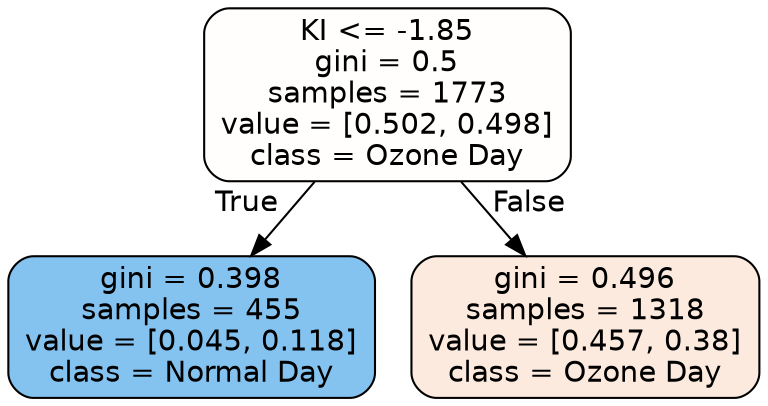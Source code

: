 digraph Tree {
node [shape=box, style="filled, rounded", color="black", fontname=helvetica] ;
edge [fontname=helvetica] ;
0 [label="KI <= -1.85\ngini = 0.5\nsamples = 1773\nvalue = [0.502, 0.498]\nclass = Ozone Day", fillcolor="#fffefd"] ;
1 [label="gini = 0.398\nsamples = 455\nvalue = [0.045, 0.118]\nclass = Normal Day", fillcolor="#84c2ef"] ;
0 -> 1 [labeldistance=2.5, labelangle=45, headlabel="True"] ;
2 [label="gini = 0.496\nsamples = 1318\nvalue = [0.457, 0.38]\nclass = Ozone Day", fillcolor="#fbeadd"] ;
0 -> 2 [labeldistance=2.5, labelangle=-45, headlabel="False"] ;
}